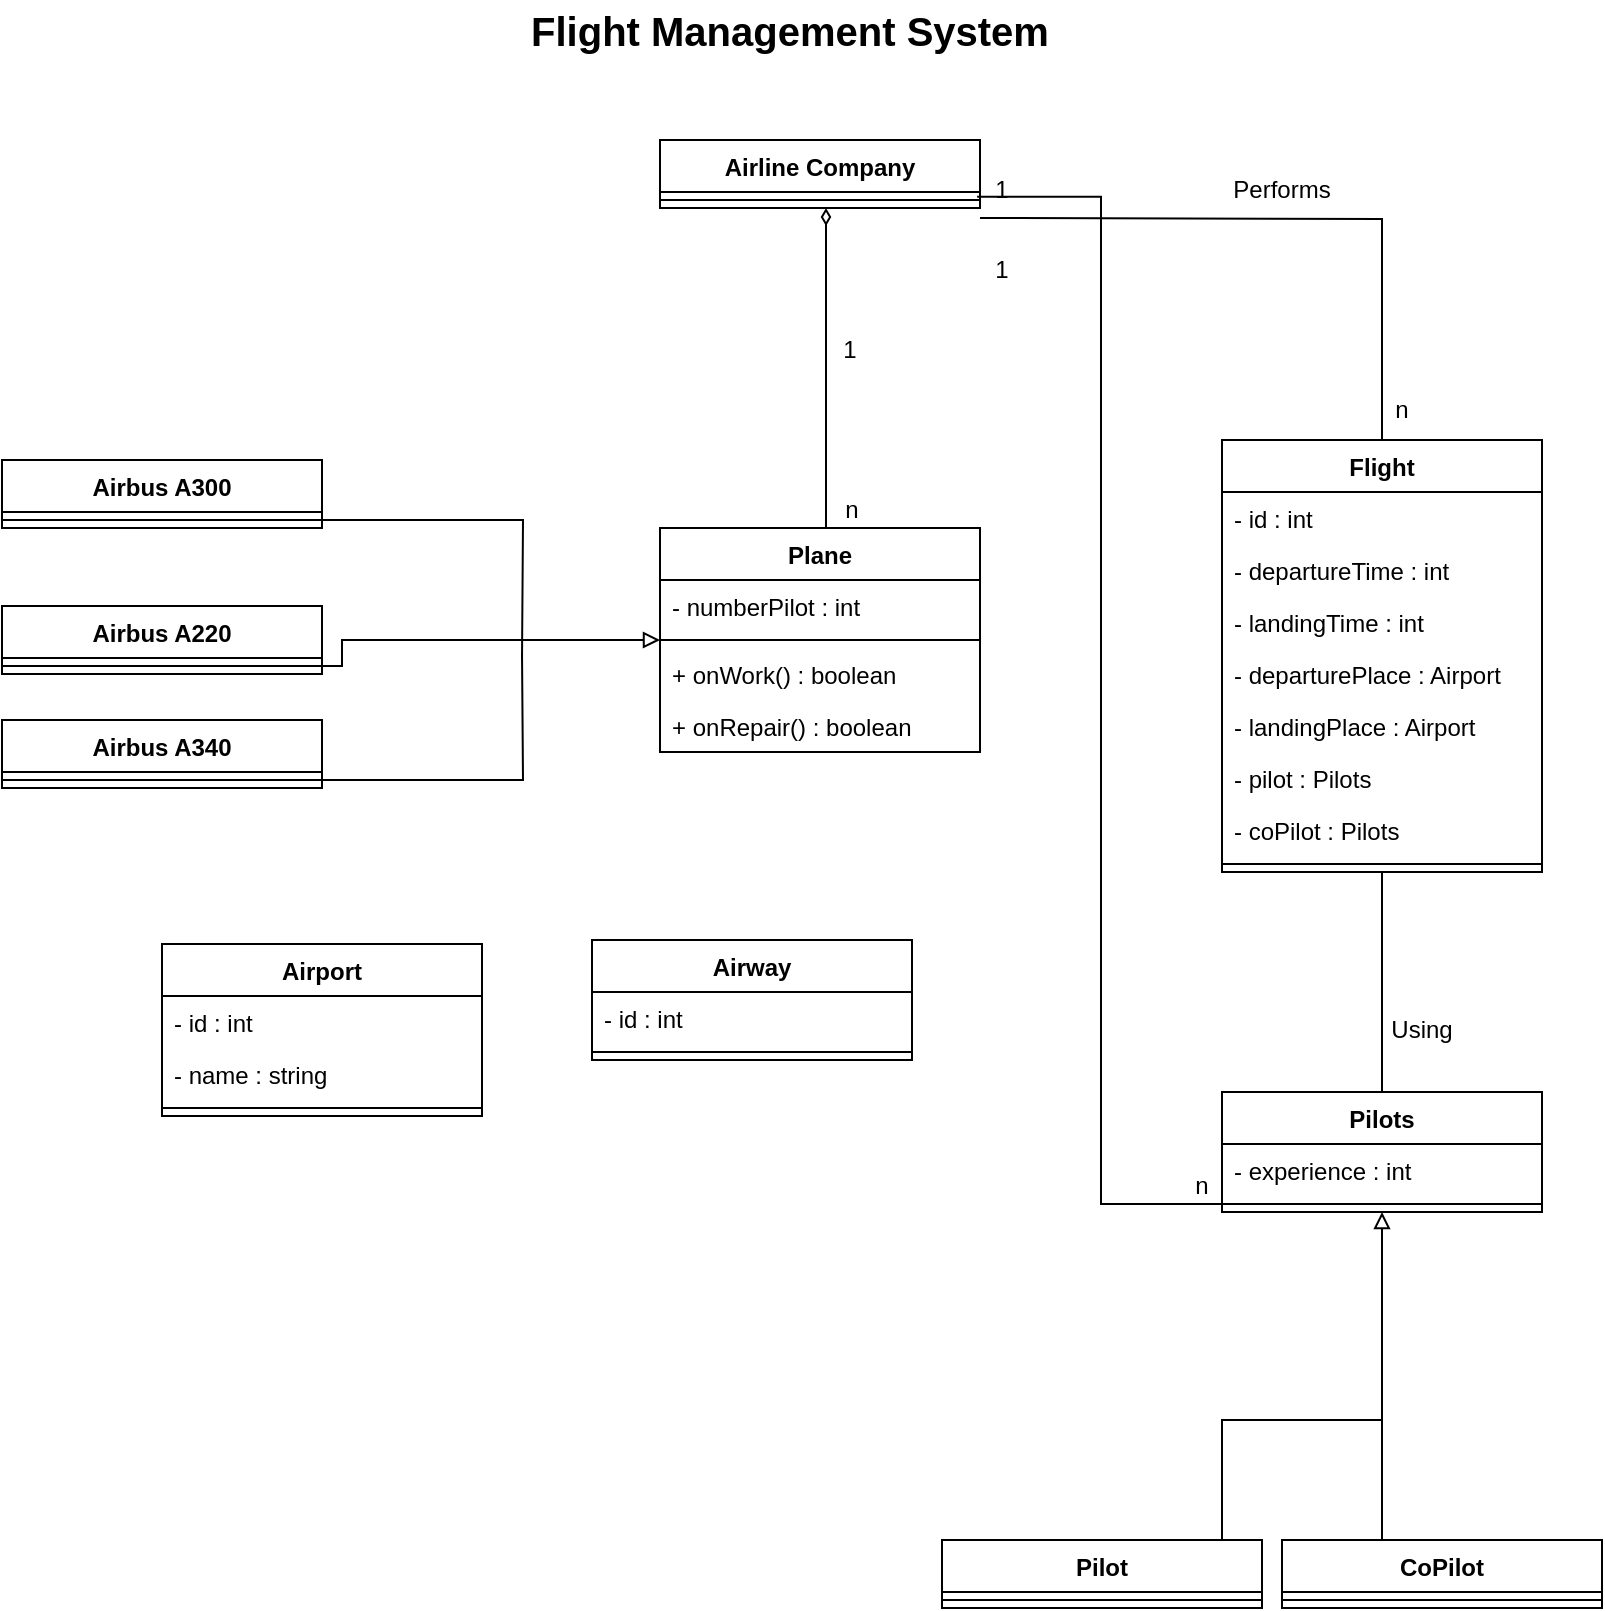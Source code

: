 <mxfile version="15.4.0" type="device"><diagram id="C5RBs43oDa-KdzZeNtuy" name="Page-1"><mxGraphModel dx="1730" dy="927" grid="1" gridSize="10" guides="1" tooltips="1" connect="1" arrows="1" fold="1" page="1" pageScale="1" pageWidth="827" pageHeight="1169" math="0" shadow="0"><root><mxCell id="WIyWlLk6GJQsqaUBKTNV-0"/><mxCell id="WIyWlLk6GJQsqaUBKTNV-1" parent="WIyWlLk6GJQsqaUBKTNV-0"/><mxCell id="OWizKNvvdBlSYL68Doc4-0" value="Airline Company" style="swimlane;fontStyle=1;align=center;verticalAlign=top;childLayout=stackLayout;horizontal=1;startSize=26;horizontalStack=0;resizeParent=1;resizeParentMax=0;resizeLast=0;collapsible=1;marginBottom=0;" vertex="1" parent="WIyWlLk6GJQsqaUBKTNV-1"><mxGeometry x="349" y="90" width="160" height="34" as="geometry"><mxRectangle x="349" y="90" width="130" height="26" as="alternateBounds"/></mxGeometry></mxCell><mxCell id="OWizKNvvdBlSYL68Doc4-2" value="" style="line;strokeWidth=1;fillColor=none;align=left;verticalAlign=middle;spacingTop=-1;spacingLeft=3;spacingRight=3;rotatable=0;labelPosition=right;points=[];portConstraint=eastwest;" vertex="1" parent="OWizKNvvdBlSYL68Doc4-0"><mxGeometry y="26" width="160" height="8" as="geometry"/></mxCell><mxCell id="OWizKNvvdBlSYL68Doc4-4" value="Flight" style="swimlane;fontStyle=1;align=center;verticalAlign=top;childLayout=stackLayout;horizontal=1;startSize=26;horizontalStack=0;resizeParent=1;resizeParentMax=0;resizeLast=0;collapsible=1;marginBottom=0;" vertex="1" parent="WIyWlLk6GJQsqaUBKTNV-1"><mxGeometry x="630" y="240" width="160" height="216" as="geometry"/></mxCell><mxCell id="OWizKNvvdBlSYL68Doc4-5" value="- id : int" style="text;strokeColor=none;fillColor=none;align=left;verticalAlign=top;spacingLeft=4;spacingRight=4;overflow=hidden;rotatable=0;points=[[0,0.5],[1,0.5]];portConstraint=eastwest;" vertex="1" parent="OWizKNvvdBlSYL68Doc4-4"><mxGeometry y="26" width="160" height="26" as="geometry"/></mxCell><mxCell id="OWizKNvvdBlSYL68Doc4-56" value="- departureTime : int" style="text;strokeColor=none;fillColor=none;align=left;verticalAlign=top;spacingLeft=4;spacingRight=4;overflow=hidden;rotatable=0;points=[[0,0.5],[1,0.5]];portConstraint=eastwest;" vertex="1" parent="OWizKNvvdBlSYL68Doc4-4"><mxGeometry y="52" width="160" height="26" as="geometry"/></mxCell><mxCell id="OWizKNvvdBlSYL68Doc4-57" value="- landingTime : int" style="text;strokeColor=none;fillColor=none;align=left;verticalAlign=top;spacingLeft=4;spacingRight=4;overflow=hidden;rotatable=0;points=[[0,0.5],[1,0.5]];portConstraint=eastwest;" vertex="1" parent="OWizKNvvdBlSYL68Doc4-4"><mxGeometry y="78" width="160" height="26" as="geometry"/></mxCell><mxCell id="OWizKNvvdBlSYL68Doc4-58" value="- departurePlace : Airport" style="text;strokeColor=none;fillColor=none;align=left;verticalAlign=top;spacingLeft=4;spacingRight=4;overflow=hidden;rotatable=0;points=[[0,0.5],[1,0.5]];portConstraint=eastwest;" vertex="1" parent="OWizKNvvdBlSYL68Doc4-4"><mxGeometry y="104" width="160" height="26" as="geometry"/></mxCell><mxCell id="OWizKNvvdBlSYL68Doc4-88" value="- landingPlace : Airport" style="text;strokeColor=none;fillColor=none;align=left;verticalAlign=top;spacingLeft=4;spacingRight=4;overflow=hidden;rotatable=0;points=[[0,0.5],[1,0.5]];portConstraint=eastwest;" vertex="1" parent="OWizKNvvdBlSYL68Doc4-4"><mxGeometry y="130" width="160" height="26" as="geometry"/></mxCell><mxCell id="OWizKNvvdBlSYL68Doc4-89" value="- pilot : Pilots" style="text;strokeColor=none;fillColor=none;align=left;verticalAlign=top;spacingLeft=4;spacingRight=4;overflow=hidden;rotatable=0;points=[[0,0.5],[1,0.5]];portConstraint=eastwest;" vertex="1" parent="OWizKNvvdBlSYL68Doc4-4"><mxGeometry y="156" width="160" height="26" as="geometry"/></mxCell><mxCell id="OWizKNvvdBlSYL68Doc4-60" value="- coPilot : Pilots" style="text;strokeColor=none;fillColor=none;align=left;verticalAlign=top;spacingLeft=4;spacingRight=4;overflow=hidden;rotatable=0;points=[[0,0.5],[1,0.5]];portConstraint=eastwest;" vertex="1" parent="OWizKNvvdBlSYL68Doc4-4"><mxGeometry y="182" width="160" height="26" as="geometry"/></mxCell><mxCell id="OWizKNvvdBlSYL68Doc4-6" value="" style="line;strokeWidth=1;fillColor=none;align=left;verticalAlign=middle;spacingTop=-1;spacingLeft=3;spacingRight=3;rotatable=0;labelPosition=right;points=[];portConstraint=eastwest;" vertex="1" parent="OWizKNvvdBlSYL68Doc4-4"><mxGeometry y="208" width="160" height="8" as="geometry"/></mxCell><mxCell id="OWizKNvvdBlSYL68Doc4-8" style="edgeStyle=orthogonalEdgeStyle;rounded=0;orthogonalLoop=1;jettySize=auto;html=1;entryX=0.5;entryY=0;entryDx=0;entryDy=0;endArrow=none;endFill=0;" edge="1" parent="WIyWlLk6GJQsqaUBKTNV-1" target="OWizKNvvdBlSYL68Doc4-4"><mxGeometry relative="1" as="geometry"><mxPoint x="509" y="129" as="sourcePoint"/></mxGeometry></mxCell><mxCell id="OWizKNvvdBlSYL68Doc4-9" value="1" style="text;html=1;strokeColor=none;fillColor=none;align=center;verticalAlign=middle;whiteSpace=wrap;rounded=0;" vertex="1" parent="WIyWlLk6GJQsqaUBKTNV-1"><mxGeometry x="490" y="100" width="60" height="30" as="geometry"/></mxCell><mxCell id="OWizKNvvdBlSYL68Doc4-10" value="n" style="text;html=1;strokeColor=none;fillColor=none;align=center;verticalAlign=middle;whiteSpace=wrap;rounded=0;" vertex="1" parent="WIyWlLk6GJQsqaUBKTNV-1"><mxGeometry x="690" y="210" width="60" height="30" as="geometry"/></mxCell><mxCell id="OWizKNvvdBlSYL68Doc4-11" value="Performs" style="text;html=1;strokeColor=none;fillColor=none;align=center;verticalAlign=middle;whiteSpace=wrap;rounded=0;" vertex="1" parent="WIyWlLk6GJQsqaUBKTNV-1"><mxGeometry x="630" y="100" width="60" height="30" as="geometry"/></mxCell><mxCell id="OWizKNvvdBlSYL68Doc4-12" value="Airway" style="swimlane;fontStyle=1;align=center;verticalAlign=top;childLayout=stackLayout;horizontal=1;startSize=26;horizontalStack=0;resizeParent=1;resizeParentMax=0;resizeLast=0;collapsible=1;marginBottom=0;" vertex="1" parent="WIyWlLk6GJQsqaUBKTNV-1"><mxGeometry x="315" y="490" width="160" height="60" as="geometry"/></mxCell><mxCell id="OWizKNvvdBlSYL68Doc4-13" value="- id : int" style="text;strokeColor=none;fillColor=none;align=left;verticalAlign=top;spacingLeft=4;spacingRight=4;overflow=hidden;rotatable=0;points=[[0,0.5],[1,0.5]];portConstraint=eastwest;" vertex="1" parent="OWizKNvvdBlSYL68Doc4-12"><mxGeometry y="26" width="160" height="26" as="geometry"/></mxCell><mxCell id="OWizKNvvdBlSYL68Doc4-14" value="" style="line;strokeWidth=1;fillColor=none;align=left;verticalAlign=middle;spacingTop=-1;spacingLeft=3;spacingRight=3;rotatable=0;labelPosition=right;points=[];portConstraint=eastwest;" vertex="1" parent="OWizKNvvdBlSYL68Doc4-12"><mxGeometry y="52" width="160" height="8" as="geometry"/></mxCell><mxCell id="OWizKNvvdBlSYL68Doc4-42" style="edgeStyle=orthogonalEdgeStyle;rounded=0;orthogonalLoop=1;jettySize=auto;html=1;endArrow=diamondThin;endFill=0;" edge="1" parent="WIyWlLk6GJQsqaUBKTNV-1"><mxGeometry relative="1" as="geometry"><mxPoint x="432.0" y="284" as="sourcePoint"/><mxPoint x="432" y="124" as="targetPoint"/><Array as="points"><mxPoint x="432" y="254"/><mxPoint x="432" y="254"/></Array></mxGeometry></mxCell><mxCell id="OWizKNvvdBlSYL68Doc4-16" value="Plane" style="swimlane;fontStyle=1;align=center;verticalAlign=top;childLayout=stackLayout;horizontal=1;startSize=26;horizontalStack=0;resizeParent=1;resizeParentMax=0;resizeLast=0;collapsible=1;marginBottom=0;" vertex="1" parent="WIyWlLk6GJQsqaUBKTNV-1"><mxGeometry x="349" y="284" width="160" height="112" as="geometry"/></mxCell><mxCell id="OWizKNvvdBlSYL68Doc4-17" value="- numberPilot : int" style="text;strokeColor=none;fillColor=none;align=left;verticalAlign=top;spacingLeft=4;spacingRight=4;overflow=hidden;rotatable=0;points=[[0,0.5],[1,0.5]];portConstraint=eastwest;" vertex="1" parent="OWizKNvvdBlSYL68Doc4-16"><mxGeometry y="26" width="160" height="26" as="geometry"/></mxCell><mxCell id="OWizKNvvdBlSYL68Doc4-18" value="" style="line;strokeWidth=1;fillColor=none;align=left;verticalAlign=middle;spacingTop=-1;spacingLeft=3;spacingRight=3;rotatable=0;labelPosition=right;points=[];portConstraint=eastwest;" vertex="1" parent="OWizKNvvdBlSYL68Doc4-16"><mxGeometry y="52" width="160" height="8" as="geometry"/></mxCell><mxCell id="OWizKNvvdBlSYL68Doc4-19" value="+ onWork() : boolean" style="text;strokeColor=none;fillColor=none;align=left;verticalAlign=top;spacingLeft=4;spacingRight=4;overflow=hidden;rotatable=0;points=[[0,0.5],[1,0.5]];portConstraint=eastwest;" vertex="1" parent="OWizKNvvdBlSYL68Doc4-16"><mxGeometry y="60" width="160" height="26" as="geometry"/></mxCell><mxCell id="OWizKNvvdBlSYL68Doc4-51" value="+ onRepair() : boolean" style="text;strokeColor=none;fillColor=none;align=left;verticalAlign=top;spacingLeft=4;spacingRight=4;overflow=hidden;rotatable=0;points=[[0,0.5],[1,0.5]];portConstraint=eastwest;" vertex="1" parent="OWizKNvvdBlSYL68Doc4-16"><mxGeometry y="86" width="160" height="26" as="geometry"/></mxCell><mxCell id="OWizKNvvdBlSYL68Doc4-20" value="Airbus A300" style="swimlane;fontStyle=1;align=center;verticalAlign=top;childLayout=stackLayout;horizontal=1;startSize=26;horizontalStack=0;resizeParent=1;resizeParentMax=0;resizeLast=0;collapsible=1;marginBottom=0;" vertex="1" parent="WIyWlLk6GJQsqaUBKTNV-1"><mxGeometry x="20" y="250" width="160" height="34" as="geometry"/></mxCell><mxCell id="OWizKNvvdBlSYL68Doc4-22" value="" style="line;strokeWidth=1;fillColor=none;align=left;verticalAlign=middle;spacingTop=-1;spacingLeft=3;spacingRight=3;rotatable=0;labelPosition=right;points=[];portConstraint=eastwest;" vertex="1" parent="OWizKNvvdBlSYL68Doc4-20"><mxGeometry y="26" width="160" height="8" as="geometry"/></mxCell><mxCell id="OWizKNvvdBlSYL68Doc4-24" value="Airbus A220" style="swimlane;fontStyle=1;align=center;verticalAlign=top;childLayout=stackLayout;horizontal=1;startSize=26;horizontalStack=0;resizeParent=1;resizeParentMax=0;resizeLast=0;collapsible=1;marginBottom=0;" vertex="1" parent="WIyWlLk6GJQsqaUBKTNV-1"><mxGeometry x="20" y="323" width="160" height="34" as="geometry"/></mxCell><mxCell id="OWizKNvvdBlSYL68Doc4-26" value="" style="line;strokeWidth=1;fillColor=none;align=left;verticalAlign=middle;spacingTop=-1;spacingLeft=3;spacingRight=3;rotatable=0;labelPosition=right;points=[];portConstraint=eastwest;" vertex="1" parent="OWizKNvvdBlSYL68Doc4-24"><mxGeometry y="26" width="160" height="8" as="geometry"/></mxCell><mxCell id="OWizKNvvdBlSYL68Doc4-28" value="Airbus A340" style="swimlane;fontStyle=1;align=center;verticalAlign=top;childLayout=stackLayout;horizontal=1;startSize=26;horizontalStack=0;resizeParent=1;resizeParentMax=0;resizeLast=0;collapsible=1;marginBottom=0;" vertex="1" parent="WIyWlLk6GJQsqaUBKTNV-1"><mxGeometry x="20" y="380" width="160" height="34" as="geometry"/></mxCell><mxCell id="OWizKNvvdBlSYL68Doc4-30" value="" style="line;strokeWidth=1;fillColor=none;align=left;verticalAlign=middle;spacingTop=-1;spacingLeft=3;spacingRight=3;rotatable=0;labelPosition=right;points=[];portConstraint=eastwest;" vertex="1" parent="OWizKNvvdBlSYL68Doc4-28"><mxGeometry y="26" width="160" height="8" as="geometry"/></mxCell><mxCell id="OWizKNvvdBlSYL68Doc4-32" value="&lt;b&gt;&lt;font style=&quot;font-size: 20px&quot;&gt;Flight Management System&lt;/font&gt;&lt;/b&gt;" style="text;html=1;strokeColor=none;fillColor=none;align=center;verticalAlign=middle;whiteSpace=wrap;rounded=0;" vertex="1" parent="WIyWlLk6GJQsqaUBKTNV-1"><mxGeometry x="224" y="20" width="380" height="30" as="geometry"/></mxCell><mxCell id="OWizKNvvdBlSYL68Doc4-47" style="edgeStyle=orthogonalEdgeStyle;rounded=0;orthogonalLoop=1;jettySize=auto;html=1;entryX=0;entryY=0.5;entryDx=0;entryDy=0;entryPerimeter=0;endArrow=block;endFill=0;" edge="1" parent="WIyWlLk6GJQsqaUBKTNV-1" source="OWizKNvvdBlSYL68Doc4-26" target="OWizKNvvdBlSYL68Doc4-18"><mxGeometry relative="1" as="geometry"><Array as="points"><mxPoint x="190" y="353"/><mxPoint x="190" y="340"/></Array></mxGeometry></mxCell><mxCell id="OWizKNvvdBlSYL68Doc4-49" style="edgeStyle=orthogonalEdgeStyle;rounded=0;orthogonalLoop=1;jettySize=auto;html=1;endArrow=none;endFill=0;" edge="1" parent="WIyWlLk6GJQsqaUBKTNV-1" source="OWizKNvvdBlSYL68Doc4-30"><mxGeometry relative="1" as="geometry"><mxPoint x="280" y="346" as="targetPoint"/></mxGeometry></mxCell><mxCell id="OWizKNvvdBlSYL68Doc4-50" style="edgeStyle=orthogonalEdgeStyle;rounded=0;orthogonalLoop=1;jettySize=auto;html=1;endArrow=none;endFill=0;" edge="1" parent="WIyWlLk6GJQsqaUBKTNV-1" source="OWizKNvvdBlSYL68Doc4-22"><mxGeometry relative="1" as="geometry"><mxPoint x="280" y="350" as="targetPoint"/></mxGeometry></mxCell><mxCell id="OWizKNvvdBlSYL68Doc4-52" value="Airport" style="swimlane;fontStyle=1;align=center;verticalAlign=top;childLayout=stackLayout;horizontal=1;startSize=26;horizontalStack=0;resizeParent=1;resizeParentMax=0;resizeLast=0;collapsible=1;marginBottom=0;" vertex="1" parent="WIyWlLk6GJQsqaUBKTNV-1"><mxGeometry x="100" y="492" width="160" height="86" as="geometry"/></mxCell><mxCell id="OWizKNvvdBlSYL68Doc4-90" value="- id : int" style="text;strokeColor=none;fillColor=none;align=left;verticalAlign=top;spacingLeft=4;spacingRight=4;overflow=hidden;rotatable=0;points=[[0,0.5],[1,0.5]];portConstraint=eastwest;" vertex="1" parent="OWizKNvvdBlSYL68Doc4-52"><mxGeometry y="26" width="160" height="26" as="geometry"/></mxCell><mxCell id="OWizKNvvdBlSYL68Doc4-53" value="- name : string" style="text;strokeColor=none;fillColor=none;align=left;verticalAlign=top;spacingLeft=4;spacingRight=4;overflow=hidden;rotatable=0;points=[[0,0.5],[1,0.5]];portConstraint=eastwest;" vertex="1" parent="OWizKNvvdBlSYL68Doc4-52"><mxGeometry y="52" width="160" height="26" as="geometry"/></mxCell><mxCell id="OWizKNvvdBlSYL68Doc4-54" value="" style="line;strokeWidth=1;fillColor=none;align=left;verticalAlign=middle;spacingTop=-1;spacingLeft=3;spacingRight=3;rotatable=0;labelPosition=right;points=[];portConstraint=eastwest;" vertex="1" parent="OWizKNvvdBlSYL68Doc4-52"><mxGeometry y="78" width="160" height="8" as="geometry"/></mxCell><mxCell id="OWizKNvvdBlSYL68Doc4-80" style="edgeStyle=orthogonalEdgeStyle;rounded=0;orthogonalLoop=1;jettySize=auto;html=1;endArrow=none;endFill=0;strokeWidth=1;" edge="1" parent="WIyWlLk6GJQsqaUBKTNV-1"><mxGeometry relative="1" as="geometry"><mxPoint x="710.0" y="566" as="sourcePoint"/><mxPoint x="710" y="456" as="targetPoint"/><Array as="points"><mxPoint x="710" y="456"/></Array></mxGeometry></mxCell><mxCell id="OWizKNvvdBlSYL68Doc4-61" value="Pilots" style="swimlane;fontStyle=1;align=center;verticalAlign=top;childLayout=stackLayout;horizontal=1;startSize=26;horizontalStack=0;resizeParent=1;resizeParentMax=0;resizeLast=0;collapsible=1;marginBottom=0;" vertex="1" parent="WIyWlLk6GJQsqaUBKTNV-1"><mxGeometry x="630" y="566" width="160" height="60" as="geometry"/></mxCell><mxCell id="OWizKNvvdBlSYL68Doc4-62" value="- experience : int" style="text;strokeColor=none;fillColor=none;align=left;verticalAlign=top;spacingLeft=4;spacingRight=4;overflow=hidden;rotatable=0;points=[[0,0.5],[1,0.5]];portConstraint=eastwest;" vertex="1" parent="OWizKNvvdBlSYL68Doc4-61"><mxGeometry y="26" width="160" height="26" as="geometry"/></mxCell><mxCell id="OWizKNvvdBlSYL68Doc4-63" value="" style="line;strokeWidth=1;fillColor=none;align=left;verticalAlign=middle;spacingTop=-1;spacingLeft=3;spacingRight=3;rotatable=0;labelPosition=right;points=[];portConstraint=eastwest;" vertex="1" parent="OWizKNvvdBlSYL68Doc4-61"><mxGeometry y="52" width="160" height="8" as="geometry"/></mxCell><mxCell id="OWizKNvvdBlSYL68Doc4-78" style="edgeStyle=orthogonalEdgeStyle;rounded=0;orthogonalLoop=1;jettySize=auto;html=1;entryX=0.5;entryY=1;entryDx=0;entryDy=0;endArrow=block;endFill=0;strokeWidth=1;" edge="1" parent="WIyWlLk6GJQsqaUBKTNV-1" source="OWizKNvvdBlSYL68Doc4-70" target="OWizKNvvdBlSYL68Doc4-61"><mxGeometry relative="1" as="geometry"><Array as="points"><mxPoint x="630" y="730"/><mxPoint x="710" y="730"/></Array></mxGeometry></mxCell><mxCell id="OWizKNvvdBlSYL68Doc4-70" value="Pilot" style="swimlane;fontStyle=1;align=center;verticalAlign=top;childLayout=stackLayout;horizontal=1;startSize=26;horizontalStack=0;resizeParent=1;resizeParentMax=0;resizeLast=0;collapsible=1;marginBottom=0;" vertex="1" parent="WIyWlLk6GJQsqaUBKTNV-1"><mxGeometry x="490" y="790" width="160" height="34" as="geometry"/></mxCell><mxCell id="OWizKNvvdBlSYL68Doc4-72" value="" style="line;strokeWidth=1;fillColor=none;align=left;verticalAlign=middle;spacingTop=-1;spacingLeft=3;spacingRight=3;rotatable=0;labelPosition=right;points=[];portConstraint=eastwest;" vertex="1" parent="OWizKNvvdBlSYL68Doc4-70"><mxGeometry y="26" width="160" height="8" as="geometry"/></mxCell><mxCell id="OWizKNvvdBlSYL68Doc4-79" style="edgeStyle=orthogonalEdgeStyle;rounded=0;orthogonalLoop=1;jettySize=auto;html=1;endArrow=none;endFill=0;" edge="1" parent="WIyWlLk6GJQsqaUBKTNV-1" source="OWizKNvvdBlSYL68Doc4-74"><mxGeometry relative="1" as="geometry"><mxPoint x="710" y="660" as="targetPoint"/><Array as="points"><mxPoint x="710" y="740"/><mxPoint x="710" y="740"/></Array></mxGeometry></mxCell><mxCell id="OWizKNvvdBlSYL68Doc4-74" value="CoPilot" style="swimlane;fontStyle=1;align=center;verticalAlign=top;childLayout=stackLayout;horizontal=1;startSize=26;horizontalStack=0;resizeParent=1;resizeParentMax=0;resizeLast=0;collapsible=1;marginBottom=0;" vertex="1" parent="WIyWlLk6GJQsqaUBKTNV-1"><mxGeometry x="660" y="790" width="160" height="34" as="geometry"/></mxCell><mxCell id="OWizKNvvdBlSYL68Doc4-76" value="" style="line;strokeWidth=1;fillColor=none;align=left;verticalAlign=middle;spacingTop=-1;spacingLeft=3;spacingRight=3;rotatable=0;labelPosition=right;points=[];portConstraint=eastwest;" vertex="1" parent="OWizKNvvdBlSYL68Doc4-74"><mxGeometry y="26" width="160" height="8" as="geometry"/></mxCell><mxCell id="OWizKNvvdBlSYL68Doc4-81" value="Using" style="text;html=1;strokeColor=none;fillColor=none;align=center;verticalAlign=middle;whiteSpace=wrap;rounded=0;" vertex="1" parent="WIyWlLk6GJQsqaUBKTNV-1"><mxGeometry x="700" y="520" width="60" height="30" as="geometry"/></mxCell><mxCell id="OWizKNvvdBlSYL68Doc4-91" style="edgeStyle=orthogonalEdgeStyle;rounded=0;orthogonalLoop=1;jettySize=auto;html=1;endArrow=none;endFill=0;strokeWidth=1;entryX=0.991;entryY=0.3;entryDx=0;entryDy=0;entryPerimeter=0;" edge="1" parent="WIyWlLk6GJQsqaUBKTNV-1" source="OWizKNvvdBlSYL68Doc4-63" target="OWizKNvvdBlSYL68Doc4-2"><mxGeometry relative="1" as="geometry"><mxPoint x="570" y="200" as="targetPoint"/></mxGeometry></mxCell><mxCell id="OWizKNvvdBlSYL68Doc4-92" value="1" style="text;html=1;strokeColor=none;fillColor=none;align=center;verticalAlign=middle;whiteSpace=wrap;rounded=0;" vertex="1" parent="WIyWlLk6GJQsqaUBKTNV-1"><mxGeometry x="490" y="140" width="60" height="30" as="geometry"/></mxCell><mxCell id="OWizKNvvdBlSYL68Doc4-94" value="n" style="text;html=1;strokeColor=none;fillColor=none;align=center;verticalAlign=middle;whiteSpace=wrap;rounded=0;" vertex="1" parent="WIyWlLk6GJQsqaUBKTNV-1"><mxGeometry x="590" y="598" width="60" height="30" as="geometry"/></mxCell><mxCell id="OWizKNvvdBlSYL68Doc4-95" value="1" style="text;html=1;strokeColor=none;fillColor=none;align=center;verticalAlign=middle;whiteSpace=wrap;rounded=0;" vertex="1" parent="WIyWlLk6GJQsqaUBKTNV-1"><mxGeometry x="414" y="180" width="60" height="30" as="geometry"/></mxCell><mxCell id="OWizKNvvdBlSYL68Doc4-96" value="n" style="text;html=1;strokeColor=none;fillColor=none;align=center;verticalAlign=middle;whiteSpace=wrap;rounded=0;" vertex="1" parent="WIyWlLk6GJQsqaUBKTNV-1"><mxGeometry x="415" y="260" width="60" height="30" as="geometry"/></mxCell></root></mxGraphModel></diagram></mxfile>